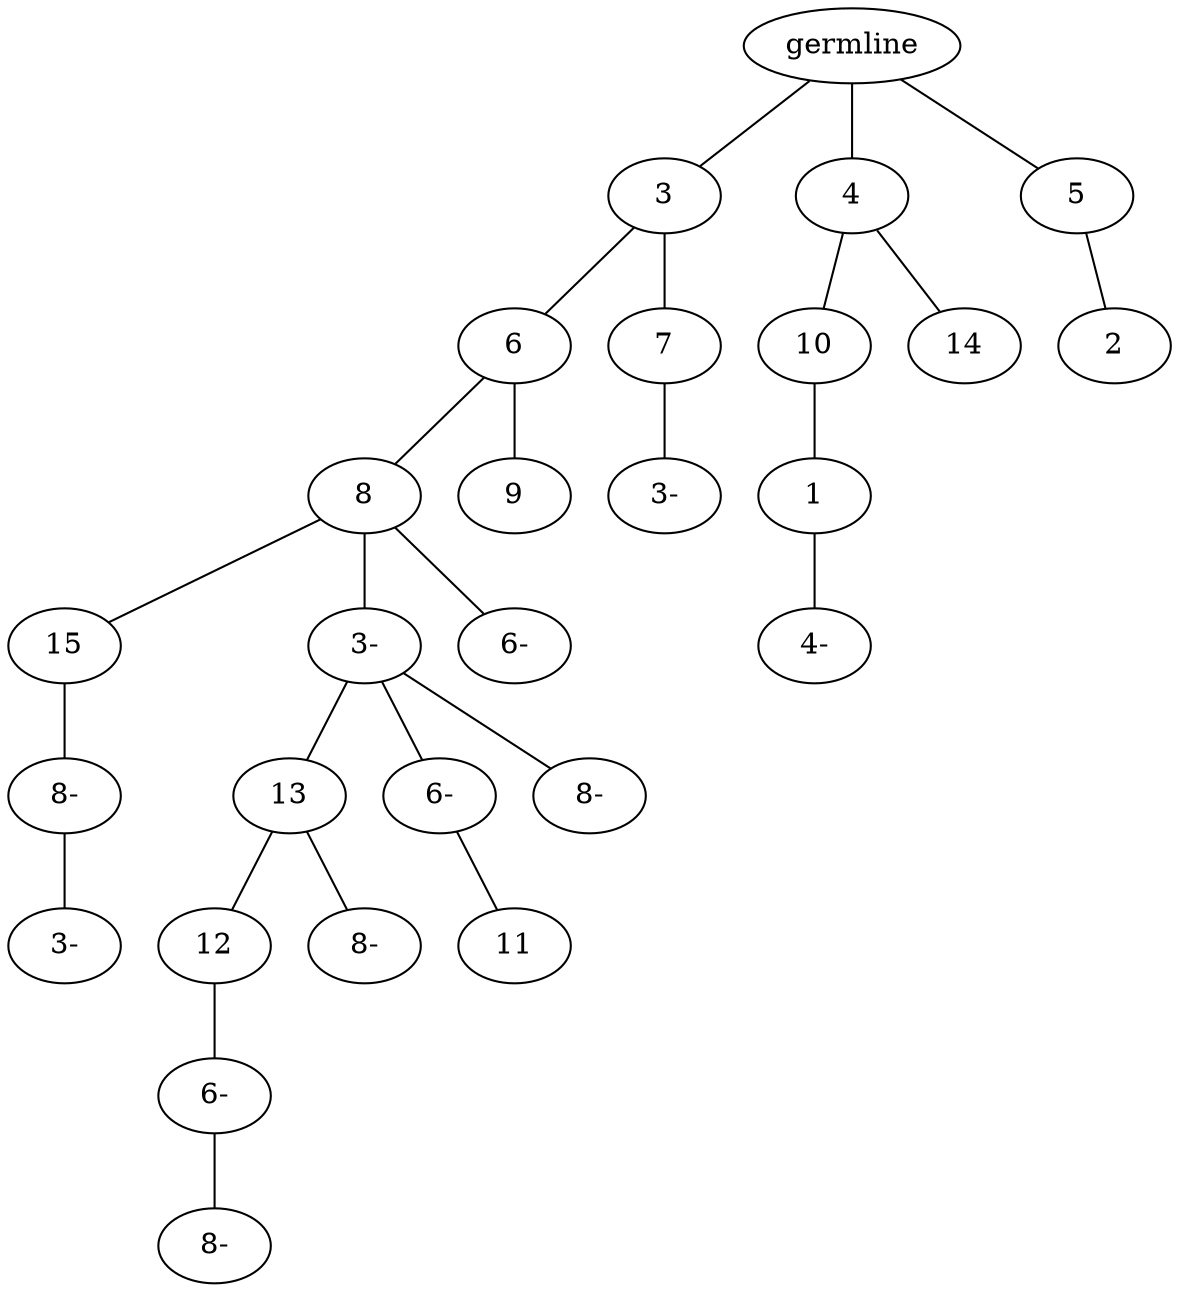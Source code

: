 graph tree {
    "139914628510864" [label="germline"];
    "139914628032880" [label="3"];
    "139914628435680" [label="6"];
    "139914628434096" [label="8"];
    "139914628435056" [label="15"];
    "139914628435440" [label="8-"];
    "139914628432608" [label="3-"];
    "139914628434864" [label="3-"];
    "139914628432752" [label="13"];
    "139914628433280" [label="12"];
    "139914628432992" [label="6-"];
    "139914628485520" [label="8-"];
    "139914628433424" [label="8-"];
    "139914628435776" [label="6-"];
    "139914628432944" [label="11"];
    "139914628435008" [label="8-"];
    "139914628434432" [label="6-"];
    "139914628433952" [label="9"];
    "139914628434480" [label="7"];
    "139914628434912" [label="3-"];
    "139914628030576" [label="4"];
    "139914628435920" [label="10"];
    "139914628432368" [label="1"];
    "139914628415696" [label="4-"];
    "139914628435536" [label="14"];
    "139914628030864" [label="5"];
    "139914628435344" [label="2"];
    "139914628510864" -- "139914628032880";
    "139914628510864" -- "139914628030576";
    "139914628510864" -- "139914628030864";
    "139914628032880" -- "139914628435680";
    "139914628032880" -- "139914628434480";
    "139914628435680" -- "139914628434096";
    "139914628435680" -- "139914628433952";
    "139914628434096" -- "139914628435056";
    "139914628434096" -- "139914628434864";
    "139914628434096" -- "139914628434432";
    "139914628435056" -- "139914628435440";
    "139914628435440" -- "139914628432608";
    "139914628434864" -- "139914628432752";
    "139914628434864" -- "139914628435776";
    "139914628434864" -- "139914628435008";
    "139914628432752" -- "139914628433280";
    "139914628432752" -- "139914628433424";
    "139914628433280" -- "139914628432992";
    "139914628432992" -- "139914628485520";
    "139914628435776" -- "139914628432944";
    "139914628434480" -- "139914628434912";
    "139914628030576" -- "139914628435920";
    "139914628030576" -- "139914628435536";
    "139914628435920" -- "139914628432368";
    "139914628432368" -- "139914628415696";
    "139914628030864" -- "139914628435344";
}
